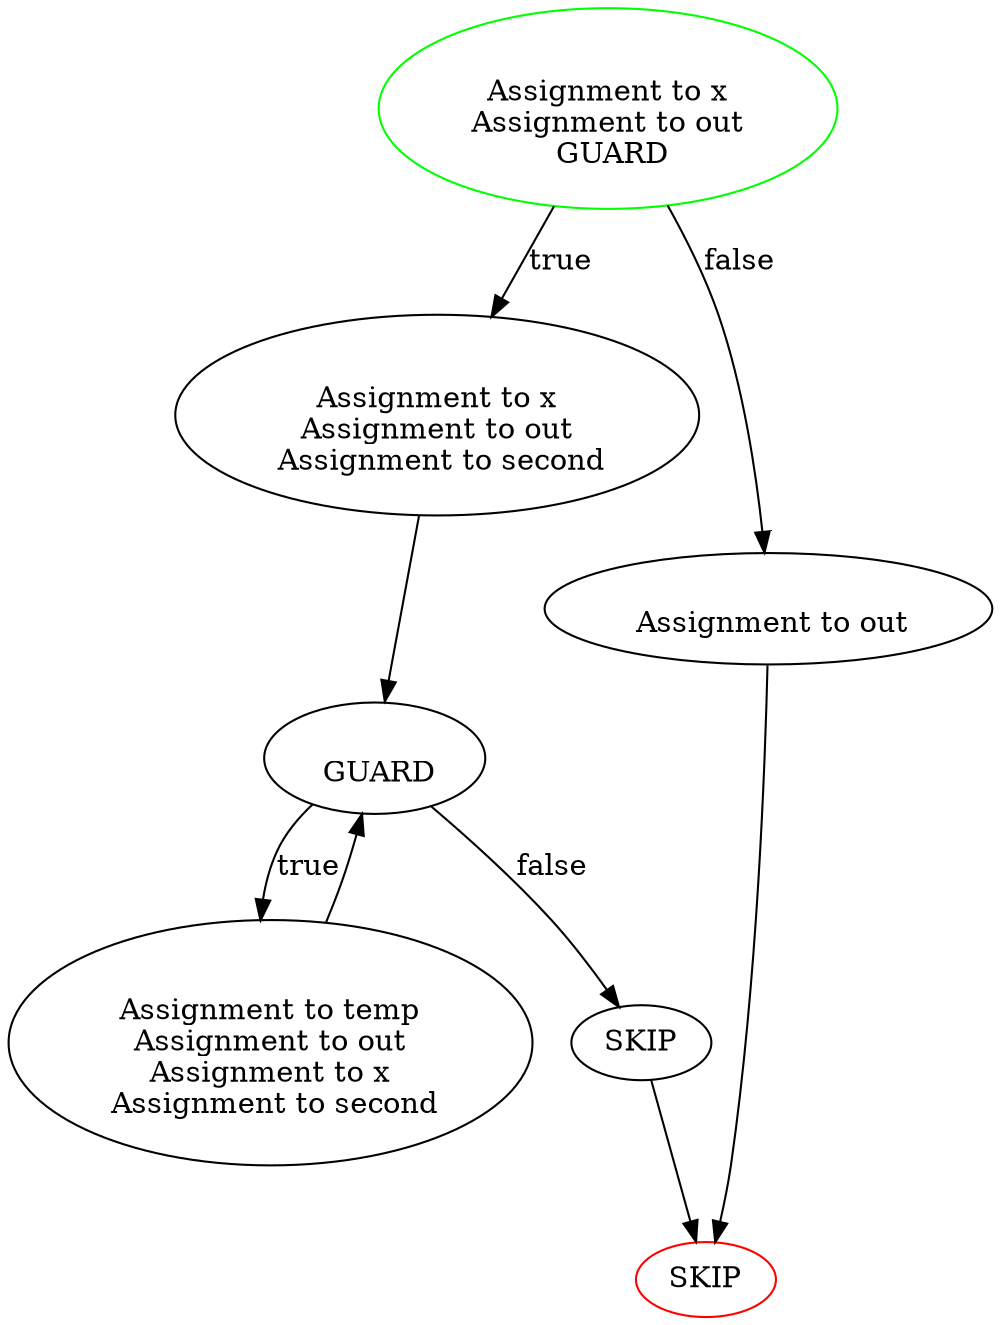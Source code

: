 digraph G {
  // Entry node
  0 [shape=ellipse, color=green];
  // Exit node
  6 [shape=ellipse, color=red];
  0 [label=" \n Assignment to x \n Assignment to out \n GUARD"];
  1 [label=" \n Assignment to x \n Assignment to out \n Assignment to second"];
  2 [label=" \n GUARD"];
  3 [label=" \n Assignment to temp \n Assignment to out \n Assignment to x \n Assignment to second"];
  4 [label="SKIP"];
  5 [label=" \n Assignment to out"];
  6 [label="SKIP"];
0 -> 1 [label="true"];
0 -> 5 [label="false"];1 -> 2;
2 -> 3 [label="true"];
2 -> 4 [label="false"];3 -> 2;
4 -> 6;
5 -> 6;
}
